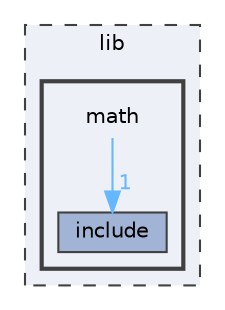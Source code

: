 digraph "lib/math"
{
 // LATEX_PDF_SIZE
  bgcolor="transparent";
  edge [fontname=Helvetica,fontsize=10,labelfontname=Helvetica,labelfontsize=10];
  node [fontname=Helvetica,fontsize=10,shape=box,height=0.2,width=0.4];
  compound=true
  subgraph clusterdir_97aefd0d527b934f1d99a682da8fe6a9 {
    graph [ bgcolor="#edf0f7", pencolor="grey25", label="lib", fontname=Helvetica,fontsize=10 style="filled,dashed", URL="dir_97aefd0d527b934f1d99a682da8fe6a9.html",tooltip=""]
  subgraph clusterdir_a36354df93aef5eec904487b77fa4fab {
    graph [ bgcolor="#edf0f7", pencolor="grey25", label="", fontname=Helvetica,fontsize=10 style="filled,bold", URL="dir_a36354df93aef5eec904487b77fa4fab.html",tooltip=""]
    dir_a36354df93aef5eec904487b77fa4fab [shape=plaintext, label="math"];
  dir_d2e3a591115529d6c7ea42d7bff6acd1 [label="include", fillcolor="#a2b4d6", color="grey25", style="filled", URL="dir_d2e3a591115529d6c7ea42d7bff6acd1.html",tooltip=""];
  }
  }
  dir_a36354df93aef5eec904487b77fa4fab->dir_d2e3a591115529d6c7ea42d7bff6acd1 [headlabel="1", labeldistance=1.5 headhref="dir_000011_000007.html" color="steelblue1" fontcolor="steelblue1"];
}
